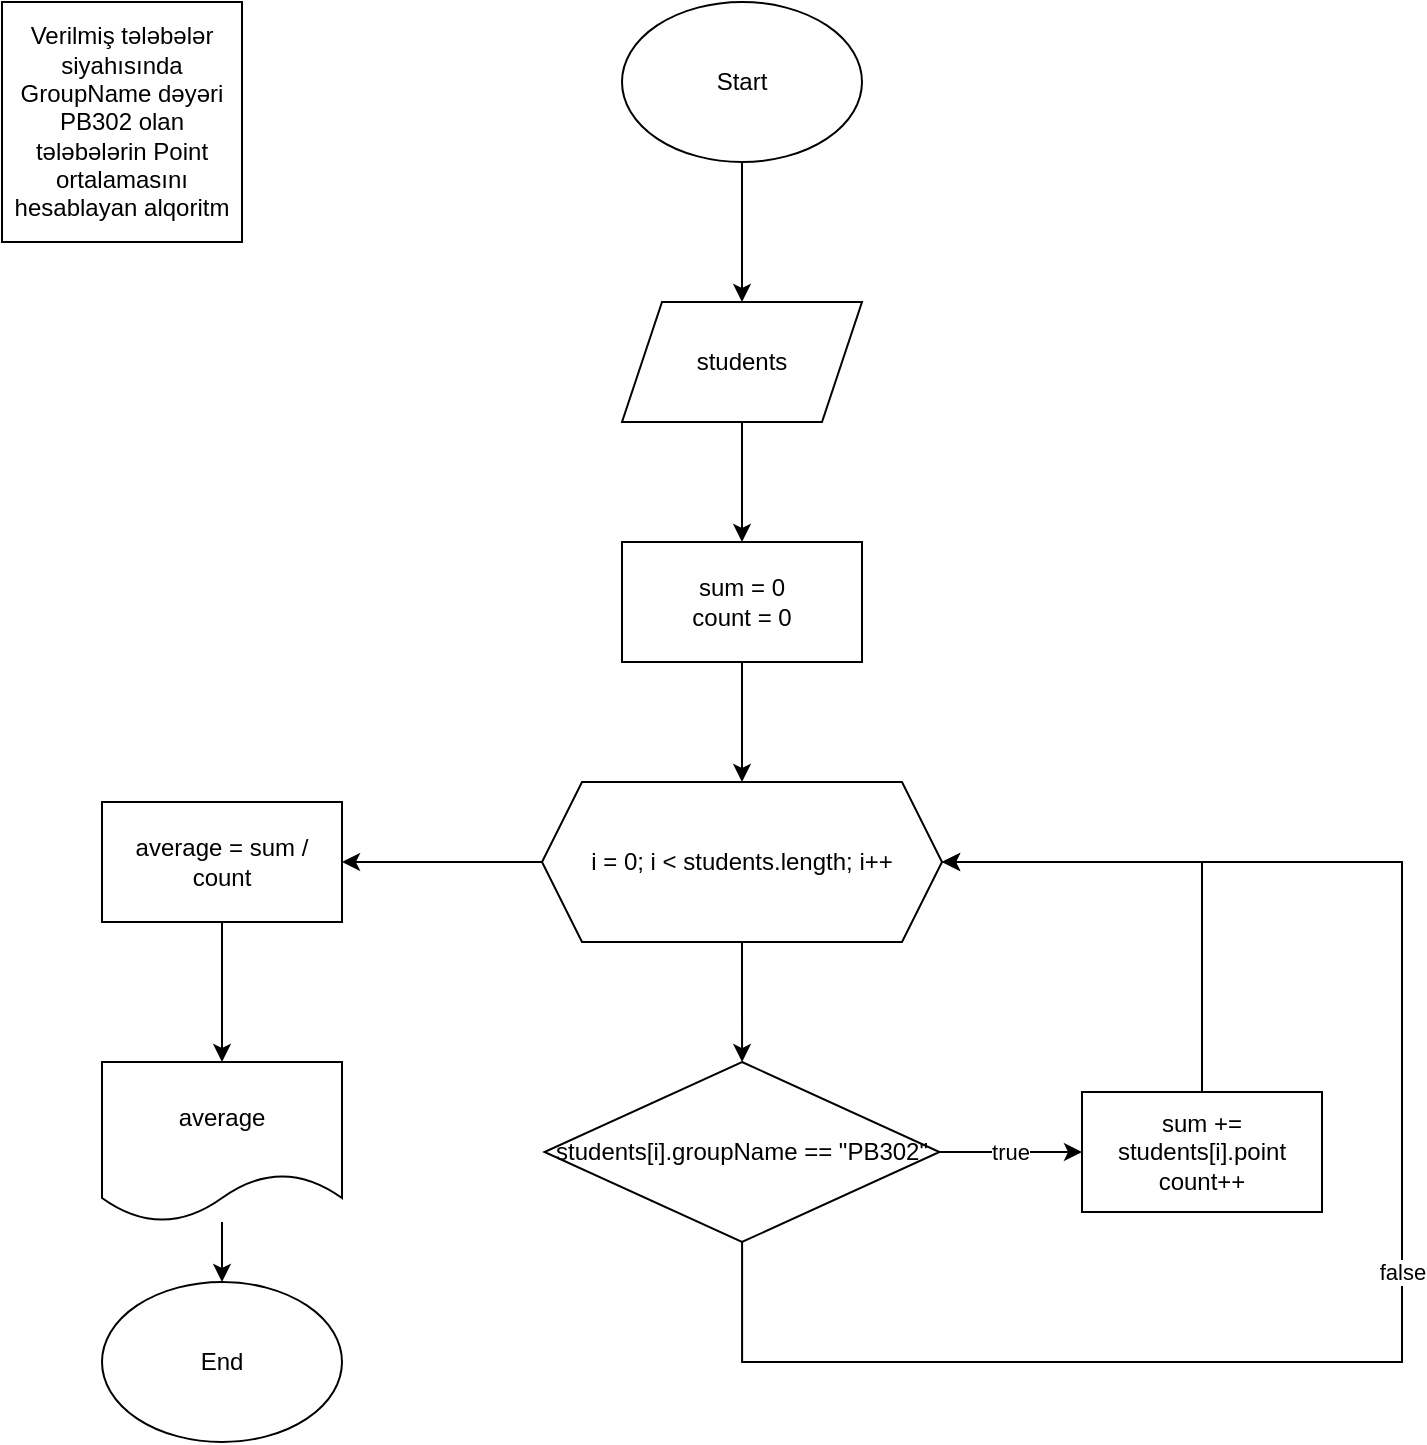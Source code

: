 <mxfile version="22.1.11" type="device">
  <diagram name="Page-1" id="Wuz4dkPDkykqLzsxdx_C">
    <mxGraphModel dx="1114" dy="600" grid="1" gridSize="10" guides="1" tooltips="1" connect="1" arrows="1" fold="1" page="1" pageScale="1" pageWidth="850" pageHeight="1100" math="0" shadow="0">
      <root>
        <mxCell id="0" />
        <mxCell id="1" parent="0" />
        <mxCell id="k_PiZwuXWFmpDnnESYzH-4" value="" style="edgeStyle=orthogonalEdgeStyle;rounded=0;orthogonalLoop=1;jettySize=auto;html=1;" parent="1" source="k_PiZwuXWFmpDnnESYzH-1" target="k_PiZwuXWFmpDnnESYzH-3" edge="1">
          <mxGeometry relative="1" as="geometry" />
        </mxCell>
        <mxCell id="k_PiZwuXWFmpDnnESYzH-1" value="Start" style="ellipse;whiteSpace=wrap;html=1;" parent="1" vertex="1">
          <mxGeometry x="350" y="40" width="120" height="80" as="geometry" />
        </mxCell>
        <mxCell id="k_PiZwuXWFmpDnnESYzH-2" value="Verilmiş tələbələr siyahısında GroupName dəyəri PB302 olan tələbələrin Point ortalamasını hesablayan alqoritm" style="whiteSpace=wrap;html=1;aspect=fixed;" parent="1" vertex="1">
          <mxGeometry x="40" y="40" width="120" height="120" as="geometry" />
        </mxCell>
        <mxCell id="k_PiZwuXWFmpDnnESYzH-6" value="" style="edgeStyle=orthogonalEdgeStyle;rounded=0;orthogonalLoop=1;jettySize=auto;html=1;" parent="1" source="k_PiZwuXWFmpDnnESYzH-3" target="k_PiZwuXWFmpDnnESYzH-5" edge="1">
          <mxGeometry relative="1" as="geometry" />
        </mxCell>
        <mxCell id="k_PiZwuXWFmpDnnESYzH-3" value="students" style="shape=parallelogram;perimeter=parallelogramPerimeter;whiteSpace=wrap;html=1;fixedSize=1;" parent="1" vertex="1">
          <mxGeometry x="350" y="190" width="120" height="60" as="geometry" />
        </mxCell>
        <mxCell id="k_PiZwuXWFmpDnnESYzH-8" value="" style="edgeStyle=orthogonalEdgeStyle;rounded=0;orthogonalLoop=1;jettySize=auto;html=1;" parent="1" source="k_PiZwuXWFmpDnnESYzH-5" target="k_PiZwuXWFmpDnnESYzH-7" edge="1">
          <mxGeometry relative="1" as="geometry" />
        </mxCell>
        <mxCell id="k_PiZwuXWFmpDnnESYzH-5" value="sum = 0&lt;br&gt;count = 0" style="whiteSpace=wrap;html=1;" parent="1" vertex="1">
          <mxGeometry x="350" y="310" width="120" height="60" as="geometry" />
        </mxCell>
        <mxCell id="k_PiZwuXWFmpDnnESYzH-10" value="" style="edgeStyle=orthogonalEdgeStyle;rounded=0;orthogonalLoop=1;jettySize=auto;html=1;" parent="1" source="k_PiZwuXWFmpDnnESYzH-7" target="k_PiZwuXWFmpDnnESYzH-9" edge="1">
          <mxGeometry relative="1" as="geometry" />
        </mxCell>
        <mxCell id="k_PiZwuXWFmpDnnESYzH-18" value="" style="edgeStyle=orthogonalEdgeStyle;rounded=0;orthogonalLoop=1;jettySize=auto;html=1;" parent="1" source="k_PiZwuXWFmpDnnESYzH-7" target="k_PiZwuXWFmpDnnESYzH-17" edge="1">
          <mxGeometry relative="1" as="geometry" />
        </mxCell>
        <mxCell id="k_PiZwuXWFmpDnnESYzH-7" value="i = 0; i &amp;lt; students.length; i++" style="shape=hexagon;perimeter=hexagonPerimeter2;whiteSpace=wrap;html=1;fixedSize=1;" parent="1" vertex="1">
          <mxGeometry x="310" y="430" width="200" height="80" as="geometry" />
        </mxCell>
        <mxCell id="k_PiZwuXWFmpDnnESYzH-12" value="true" style="edgeStyle=orthogonalEdgeStyle;rounded=0;orthogonalLoop=1;jettySize=auto;html=1;" parent="1" source="k_PiZwuXWFmpDnnESYzH-9" target="k_PiZwuXWFmpDnnESYzH-11" edge="1">
          <mxGeometry relative="1" as="geometry" />
        </mxCell>
        <mxCell id="k_PiZwuXWFmpDnnESYzH-14" value="false" style="edgeStyle=orthogonalEdgeStyle;rounded=0;orthogonalLoop=1;jettySize=auto;html=1;entryX=1;entryY=0.5;entryDx=0;entryDy=0;" parent="1" source="k_PiZwuXWFmpDnnESYzH-9" target="k_PiZwuXWFmpDnnESYzH-7" edge="1">
          <mxGeometry relative="1" as="geometry">
            <Array as="points">
              <mxPoint x="410" y="720" />
              <mxPoint x="740" y="720" />
              <mxPoint x="740" y="470" />
            </Array>
          </mxGeometry>
        </mxCell>
        <mxCell id="k_PiZwuXWFmpDnnESYzH-9" value="students[i].groupName == &quot;PB302&quot;" style="rhombus;whiteSpace=wrap;html=1;" parent="1" vertex="1">
          <mxGeometry x="311.25" y="570" width="197.5" height="90" as="geometry" />
        </mxCell>
        <mxCell id="k_PiZwuXWFmpDnnESYzH-13" style="edgeStyle=orthogonalEdgeStyle;rounded=0;orthogonalLoop=1;jettySize=auto;html=1;entryX=1;entryY=0.5;entryDx=0;entryDy=0;" parent="1" source="k_PiZwuXWFmpDnnESYzH-11" target="k_PiZwuXWFmpDnnESYzH-7" edge="1">
          <mxGeometry relative="1" as="geometry">
            <Array as="points">
              <mxPoint x="640" y="470" />
            </Array>
          </mxGeometry>
        </mxCell>
        <mxCell id="k_PiZwuXWFmpDnnESYzH-11" value="sum += students[i].point&lt;br&gt;count++" style="whiteSpace=wrap;html=1;" parent="1" vertex="1">
          <mxGeometry x="580" y="585" width="120" height="60" as="geometry" />
        </mxCell>
        <mxCell id="k_PiZwuXWFmpDnnESYzH-20" value="" style="edgeStyle=orthogonalEdgeStyle;rounded=0;orthogonalLoop=1;jettySize=auto;html=1;" parent="1" source="k_PiZwuXWFmpDnnESYzH-17" target="k_PiZwuXWFmpDnnESYzH-19" edge="1">
          <mxGeometry relative="1" as="geometry" />
        </mxCell>
        <mxCell id="k_PiZwuXWFmpDnnESYzH-17" value="average = sum / count" style="whiteSpace=wrap;html=1;" parent="1" vertex="1">
          <mxGeometry x="90" y="440" width="120" height="60" as="geometry" />
        </mxCell>
        <mxCell id="k_PiZwuXWFmpDnnESYzH-22" value="" style="edgeStyle=orthogonalEdgeStyle;rounded=0;orthogonalLoop=1;jettySize=auto;html=1;" parent="1" source="k_PiZwuXWFmpDnnESYzH-19" target="k_PiZwuXWFmpDnnESYzH-21" edge="1">
          <mxGeometry relative="1" as="geometry" />
        </mxCell>
        <mxCell id="k_PiZwuXWFmpDnnESYzH-19" value="average" style="shape=document;whiteSpace=wrap;html=1;boundedLbl=1;" parent="1" vertex="1">
          <mxGeometry x="90" y="570" width="120" height="80" as="geometry" />
        </mxCell>
        <mxCell id="k_PiZwuXWFmpDnnESYzH-21" value="End" style="ellipse;whiteSpace=wrap;html=1;" parent="1" vertex="1">
          <mxGeometry x="90" y="680" width="120" height="80" as="geometry" />
        </mxCell>
      </root>
    </mxGraphModel>
  </diagram>
</mxfile>
